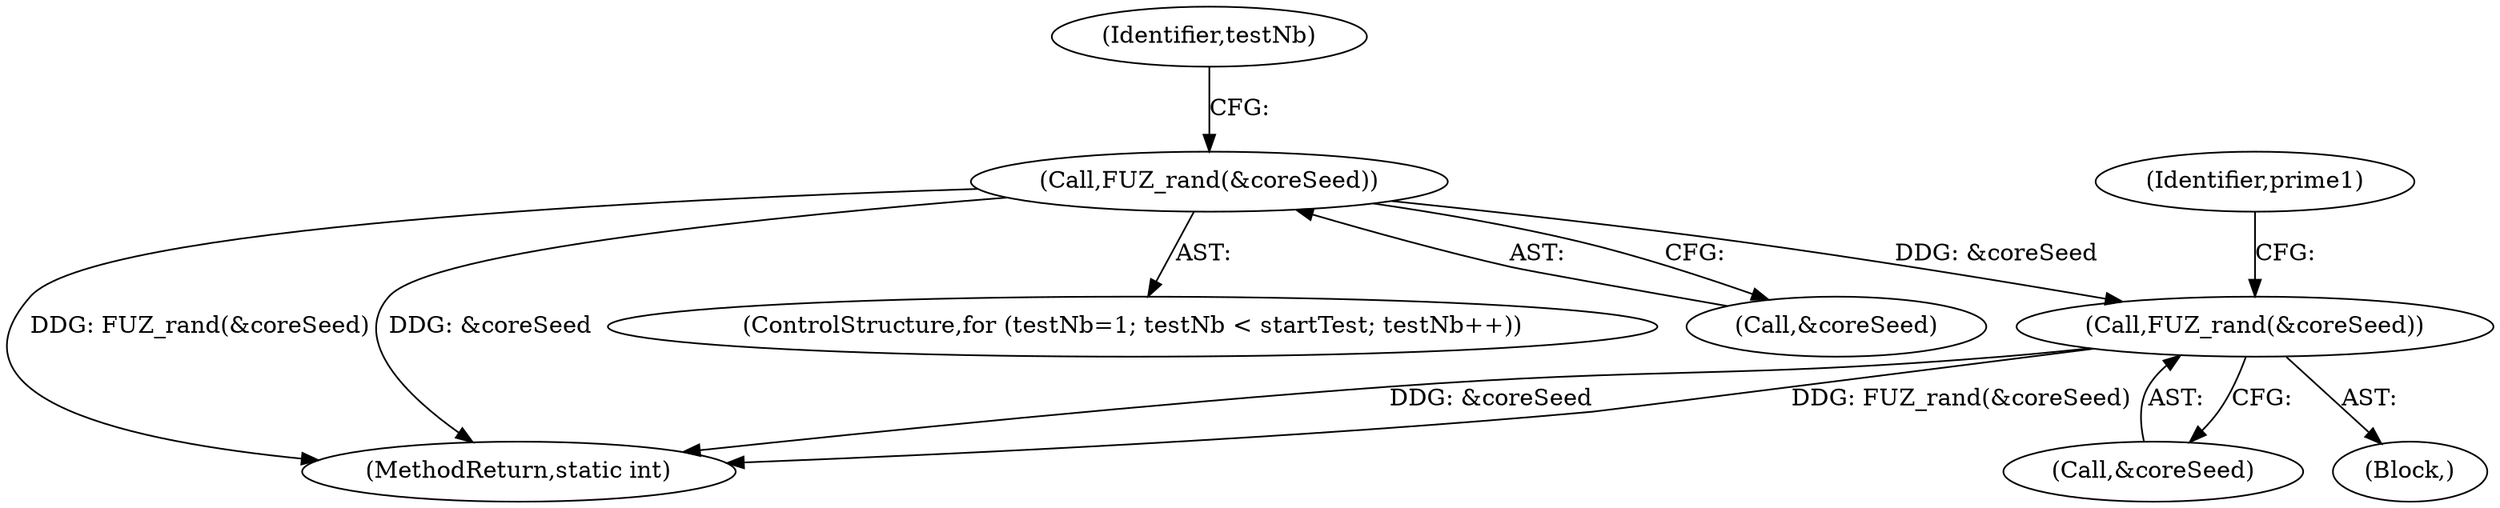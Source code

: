 digraph "0_zstd_3e5cdf1b6a85843e991d7d10f6a2567c15580da0_3@API" {
"1000374" [label="(Call,FUZ_rand(&coreSeed))"];
"1000417" [label="(Call,FUZ_rand(&coreSeed))"];
"1000374" [label="(Call,FUZ_rand(&coreSeed))"];
"1000417" [label="(Call,FUZ_rand(&coreSeed))"];
"1000365" [label="(ControlStructure,for (testNb=1; testNb < startTest; testNb++))"];
"1000388" [label="(Block,)"];
"1000375" [label="(Call,&coreSeed)"];
"1001486" [label="(MethodReturn,static int)"];
"1000373" [label="(Identifier,testNb)"];
"1000418" [label="(Call,&coreSeed)"];
"1000423" [label="(Identifier,prime1)"];
"1000374" -> "1000365"  [label="AST: "];
"1000374" -> "1000375"  [label="CFG: "];
"1000375" -> "1000374"  [label="AST: "];
"1000373" -> "1000374"  [label="CFG: "];
"1000374" -> "1001486"  [label="DDG: &coreSeed"];
"1000374" -> "1001486"  [label="DDG: FUZ_rand(&coreSeed)"];
"1000374" -> "1000417"  [label="DDG: &coreSeed"];
"1000417" -> "1000388"  [label="AST: "];
"1000417" -> "1000418"  [label="CFG: "];
"1000418" -> "1000417"  [label="AST: "];
"1000423" -> "1000417"  [label="CFG: "];
"1000417" -> "1001486"  [label="DDG: &coreSeed"];
"1000417" -> "1001486"  [label="DDG: FUZ_rand(&coreSeed)"];
}
